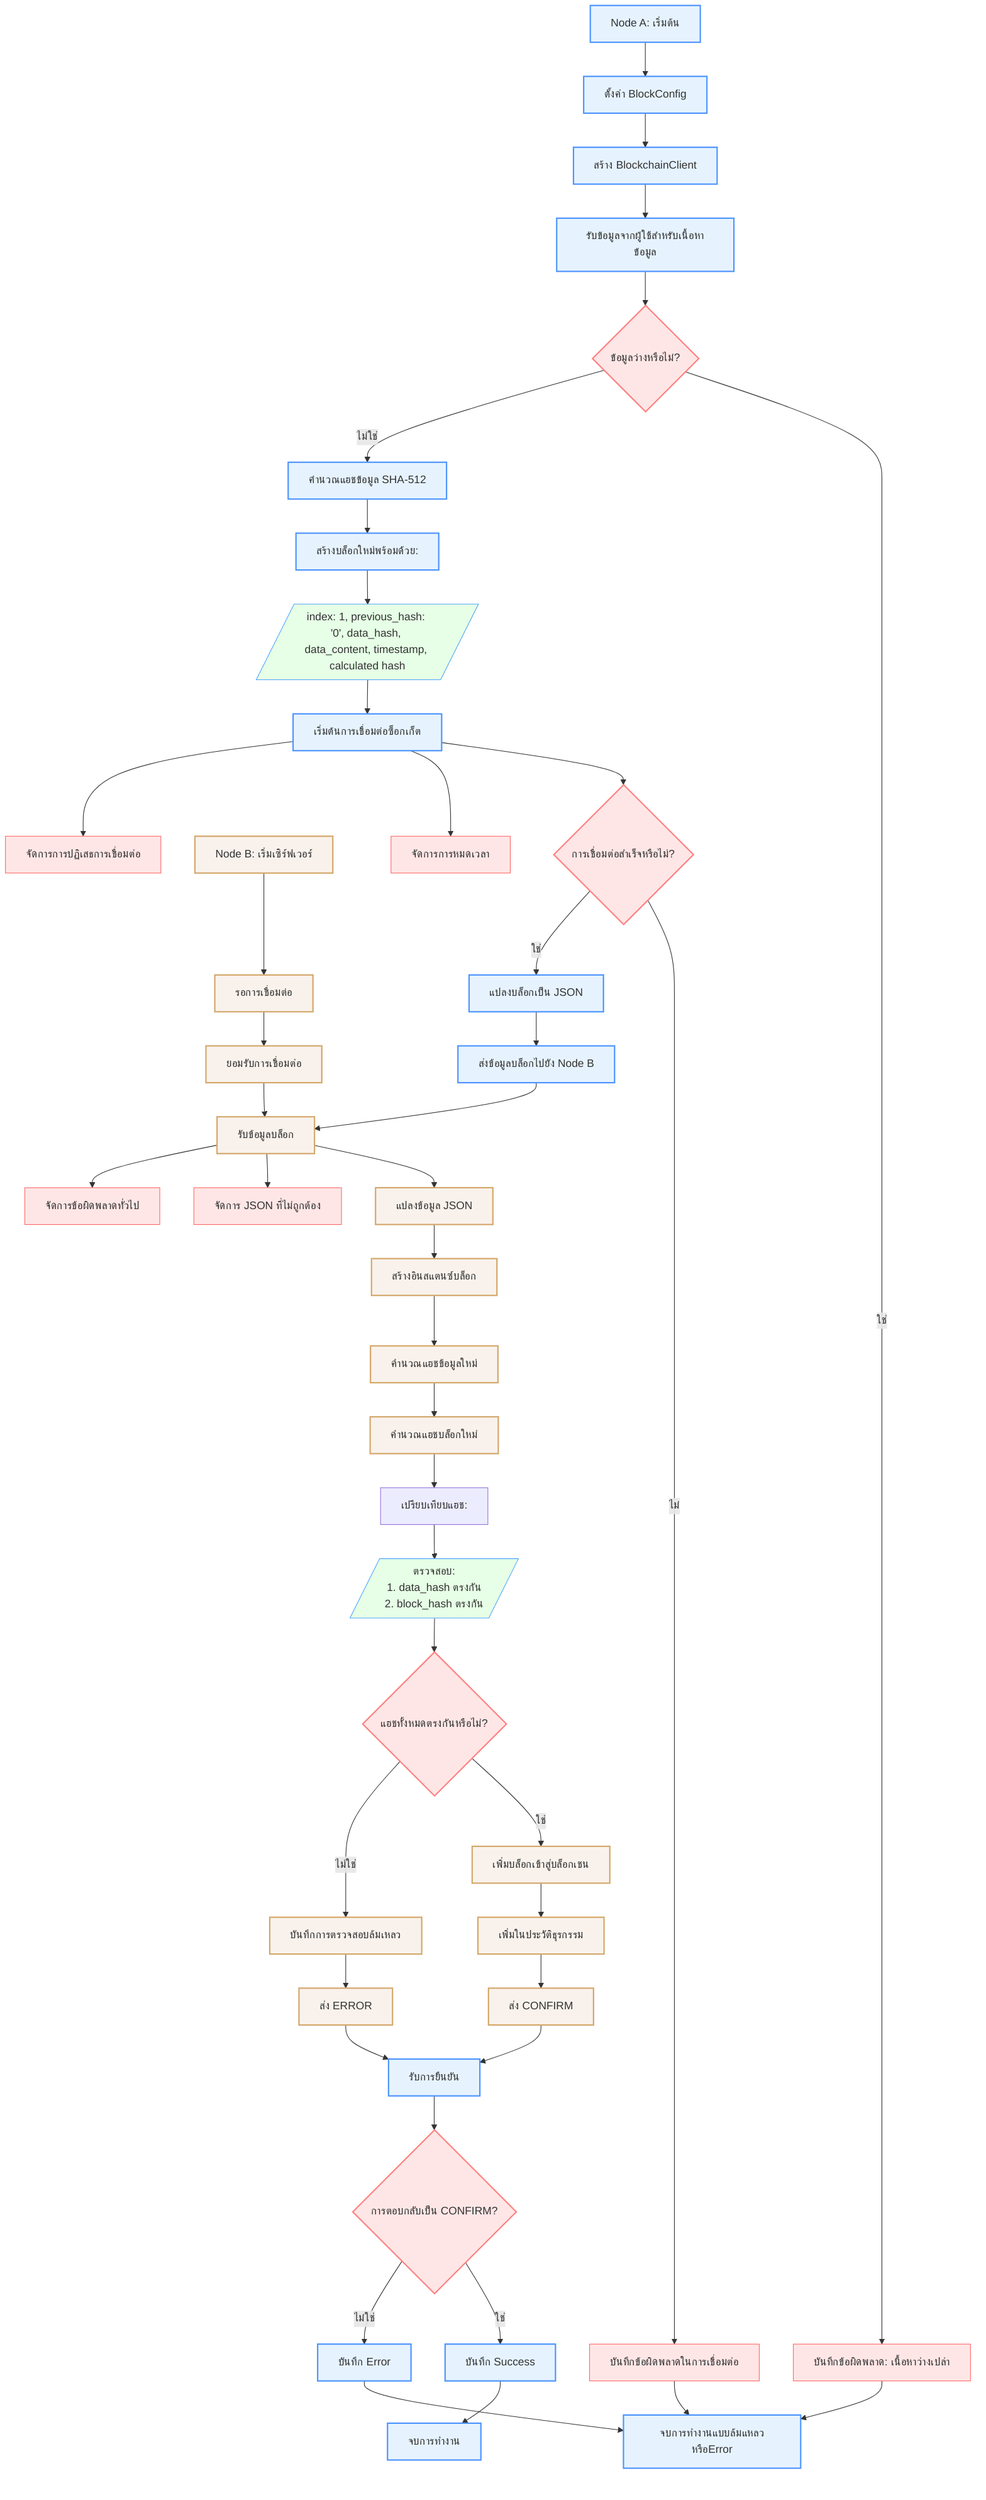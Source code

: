 flowchart TD
   %% การเริ่มต้น Node A
   A1[Node A: เริ่มต้น] --> A2[ตั้งค่า BlockConfig]
   A2 --> A3[สร้าง BlockchainClient]

   %% การรับข้อมูลจากผู้ใช้และการประมวลผลเบื้องต้น
   A3 --> A4[รับข้อมูลจากผู้ใช้สำหรับเนื้อหาข้อมูล]
   A4 --> A5{ข้อมูลว่างหรือไม่?}
   A5 -->|ใช่| A6[บันทึกข้อผิดพลาด: เนื้อหาว่างเปล่า]
   A5 -->|ไม่ใช่| A7[คำนวณแฮชข้อมูล SHA-512]

   %% การสร้างบล็อก
   A7 --> A8[สร้างบล็อกใหม่พร้อมด้วย:]
   A8 --> A8a[/"index: 1, previous_hash: '0', data_hash, data_content, timestamp, calculated hash"/]

   %% การเชื่อมต่อไปยัง Node B
   A8a --> A9[เริ่มต้นการเชื่อมต่อซ็อกเก็ต]
   A9 --> A10{การเชื่อมต่อสำเร็จหรือไม่?}
   A10 -->|ไม่| A11[บันทึกข้อผิดพลาดในการเชื่อมต่อ]
   A10 -->|ใช่| A12[แปลงบล็อกเป็น JSON]
   A12 --> A13[ส่งข้อมูลบล็อกไปยัง Node B]

   %% การประมวลผลของ Node B
   B1[Node B: เริ่มเซิร์ฟเวอร์] --> B2[รอการเชื่อมต่อ]
   B2 --> B3[ยอมรับการเชื่อมต่อ]
   B3 --> B4[รับข้อมูลบล็อก]

   %% กระบวนการตรวจสอบบล็อก
   B4 --> B5[แปลงข้อมูล JSON]
   B5 --> B6[สร้างอินสแตนซ์บล็อก]
   B6 --> B7[คำนวณแฮชข้อมูลใหม่]
   B7 --> B8[คำนวณแฮชบล็อกใหม่]

   %% การเปรียบเทียบแฮช
   B8 --> B9[เปรียบเทียบแฮช:]
   B9 --> B9a[/"
       ตรวจสอบ:
       1. data_hash ตรงกัน
       2. block_hash ตรงกัน
   "/]

   %% ผลการตรวจสอบ
   B9a --> B10{แฮชทั้งหมดตรงกันหรือไม่?}
   B10 -->|ใช่| B11[เพิ่มบล็อกเข้าสู่บล็อกเชน]
   B11 --> B12[เพิ่มในประวัติธุรกรรม]
   B12 --> B13[ส่ง CONFIRM]
   B10 -->|ไม่ใช่| B14[บันทึกการตรวจสอบล้มเหลว]
   B14 --> B15[ส่ง ERROR]

   %% การจัดการผลตอบรับของ Node A
   A13 --> B4
   B13 --> A14[รับการยืนยัน]
   B15 --> A14
   A14 --> A15{การตอบกลับเป็น CONFIRM?}
   A15 -->|ใช่| A16[บันทึก Success]
   A15 -->|ไม่ใช่| A17[บันทึก Error]

   %% เส้นทางการจัดการข้อผิดพลาด
   A9 --> A18[จัดการการหมดเวลา]
   A9 --> A19[จัดการการปฏิเสธการเชื่อมต่อ]
   B4 --> B16[จัดการ JSON ที่ไม่ถูกต้อง]
   B4 --> B17[จัดการข้อผิดพลาดทั่วไป]

   %% การสิ้นสุด
   A16 --> A20[จบการทำงาน]
   A17 --> A21[จบการทำงานแบบล้มแหลวหรือError]
   A6 --> A21
   A11 --> A21

   %% การตกแต่ง
   classDef nodeA fill:#e6f3ff,stroke:#4d94ff,stroke-width:2px
   classDef nodeB fill:#f9f2ec,stroke:#d4a76a,stroke-width:2px
   classDef process fill:#f0f0f0,stroke:#666
   classDef decision fill:#ffe6e6,stroke:#ff8080,stroke-width:2px
   classDef data fill:#e6ffe6,stroke:#4da6ff,stroke-width:1px
   classDef error fill:#ffe6e6,stroke:#ff6666,stroke-width:1px

   class A1,A2,A3,A4,A7,A8,A9,A12,A13,A14,A16,A17,A20,A21 nodeA
   class B1,B2,B3,B4,B5,B6,B7,B8,B11,B12,B13,B14,B15 nodeB
   class A5,A10,B10,A15 decision
   class A8a,B9a data
   class A6,A11,A18,A19,B16,B17 error